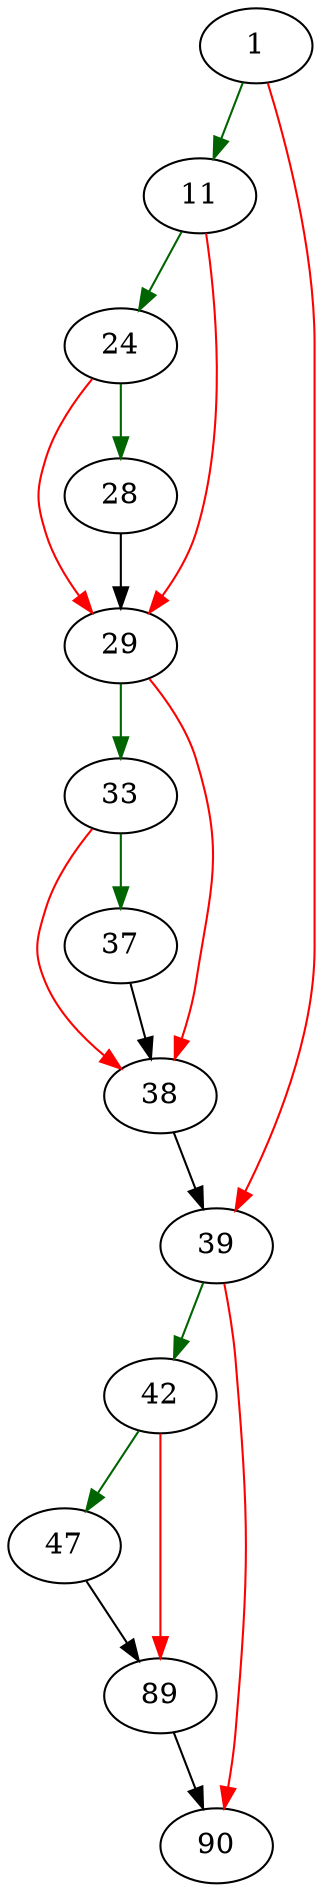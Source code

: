 strict digraph "sqlite3VdbeMemHandleBom" {
	// Node definitions.
	1 [entry=true];
	11;
	39;
	24;
	29;
	28;
	33;
	38;
	37;
	42;
	90;
	47;
	89;

	// Edge definitions.
	1 -> 11 [
		color=darkgreen
		cond=true
	];
	1 -> 39 [
		color=red
		cond=false
	];
	11 -> 24 [
		color=darkgreen
		cond=true
	];
	11 -> 29 [
		color=red
		cond=false
	];
	39 -> 42 [
		color=darkgreen
		cond=true
	];
	39 -> 90 [
		color=red
		cond=false
	];
	24 -> 29 [
		color=red
		cond=false
	];
	24 -> 28 [
		color=darkgreen
		cond=true
	];
	29 -> 33 [
		color=darkgreen
		cond=true
	];
	29 -> 38 [
		color=red
		cond=false
	];
	28 -> 29;
	33 -> 38 [
		color=red
		cond=false
	];
	33 -> 37 [
		color=darkgreen
		cond=true
	];
	38 -> 39;
	37 -> 38;
	42 -> 47 [
		color=darkgreen
		cond=true
	];
	42 -> 89 [
		color=red
		cond=false
	];
	47 -> 89;
	89 -> 90;
}